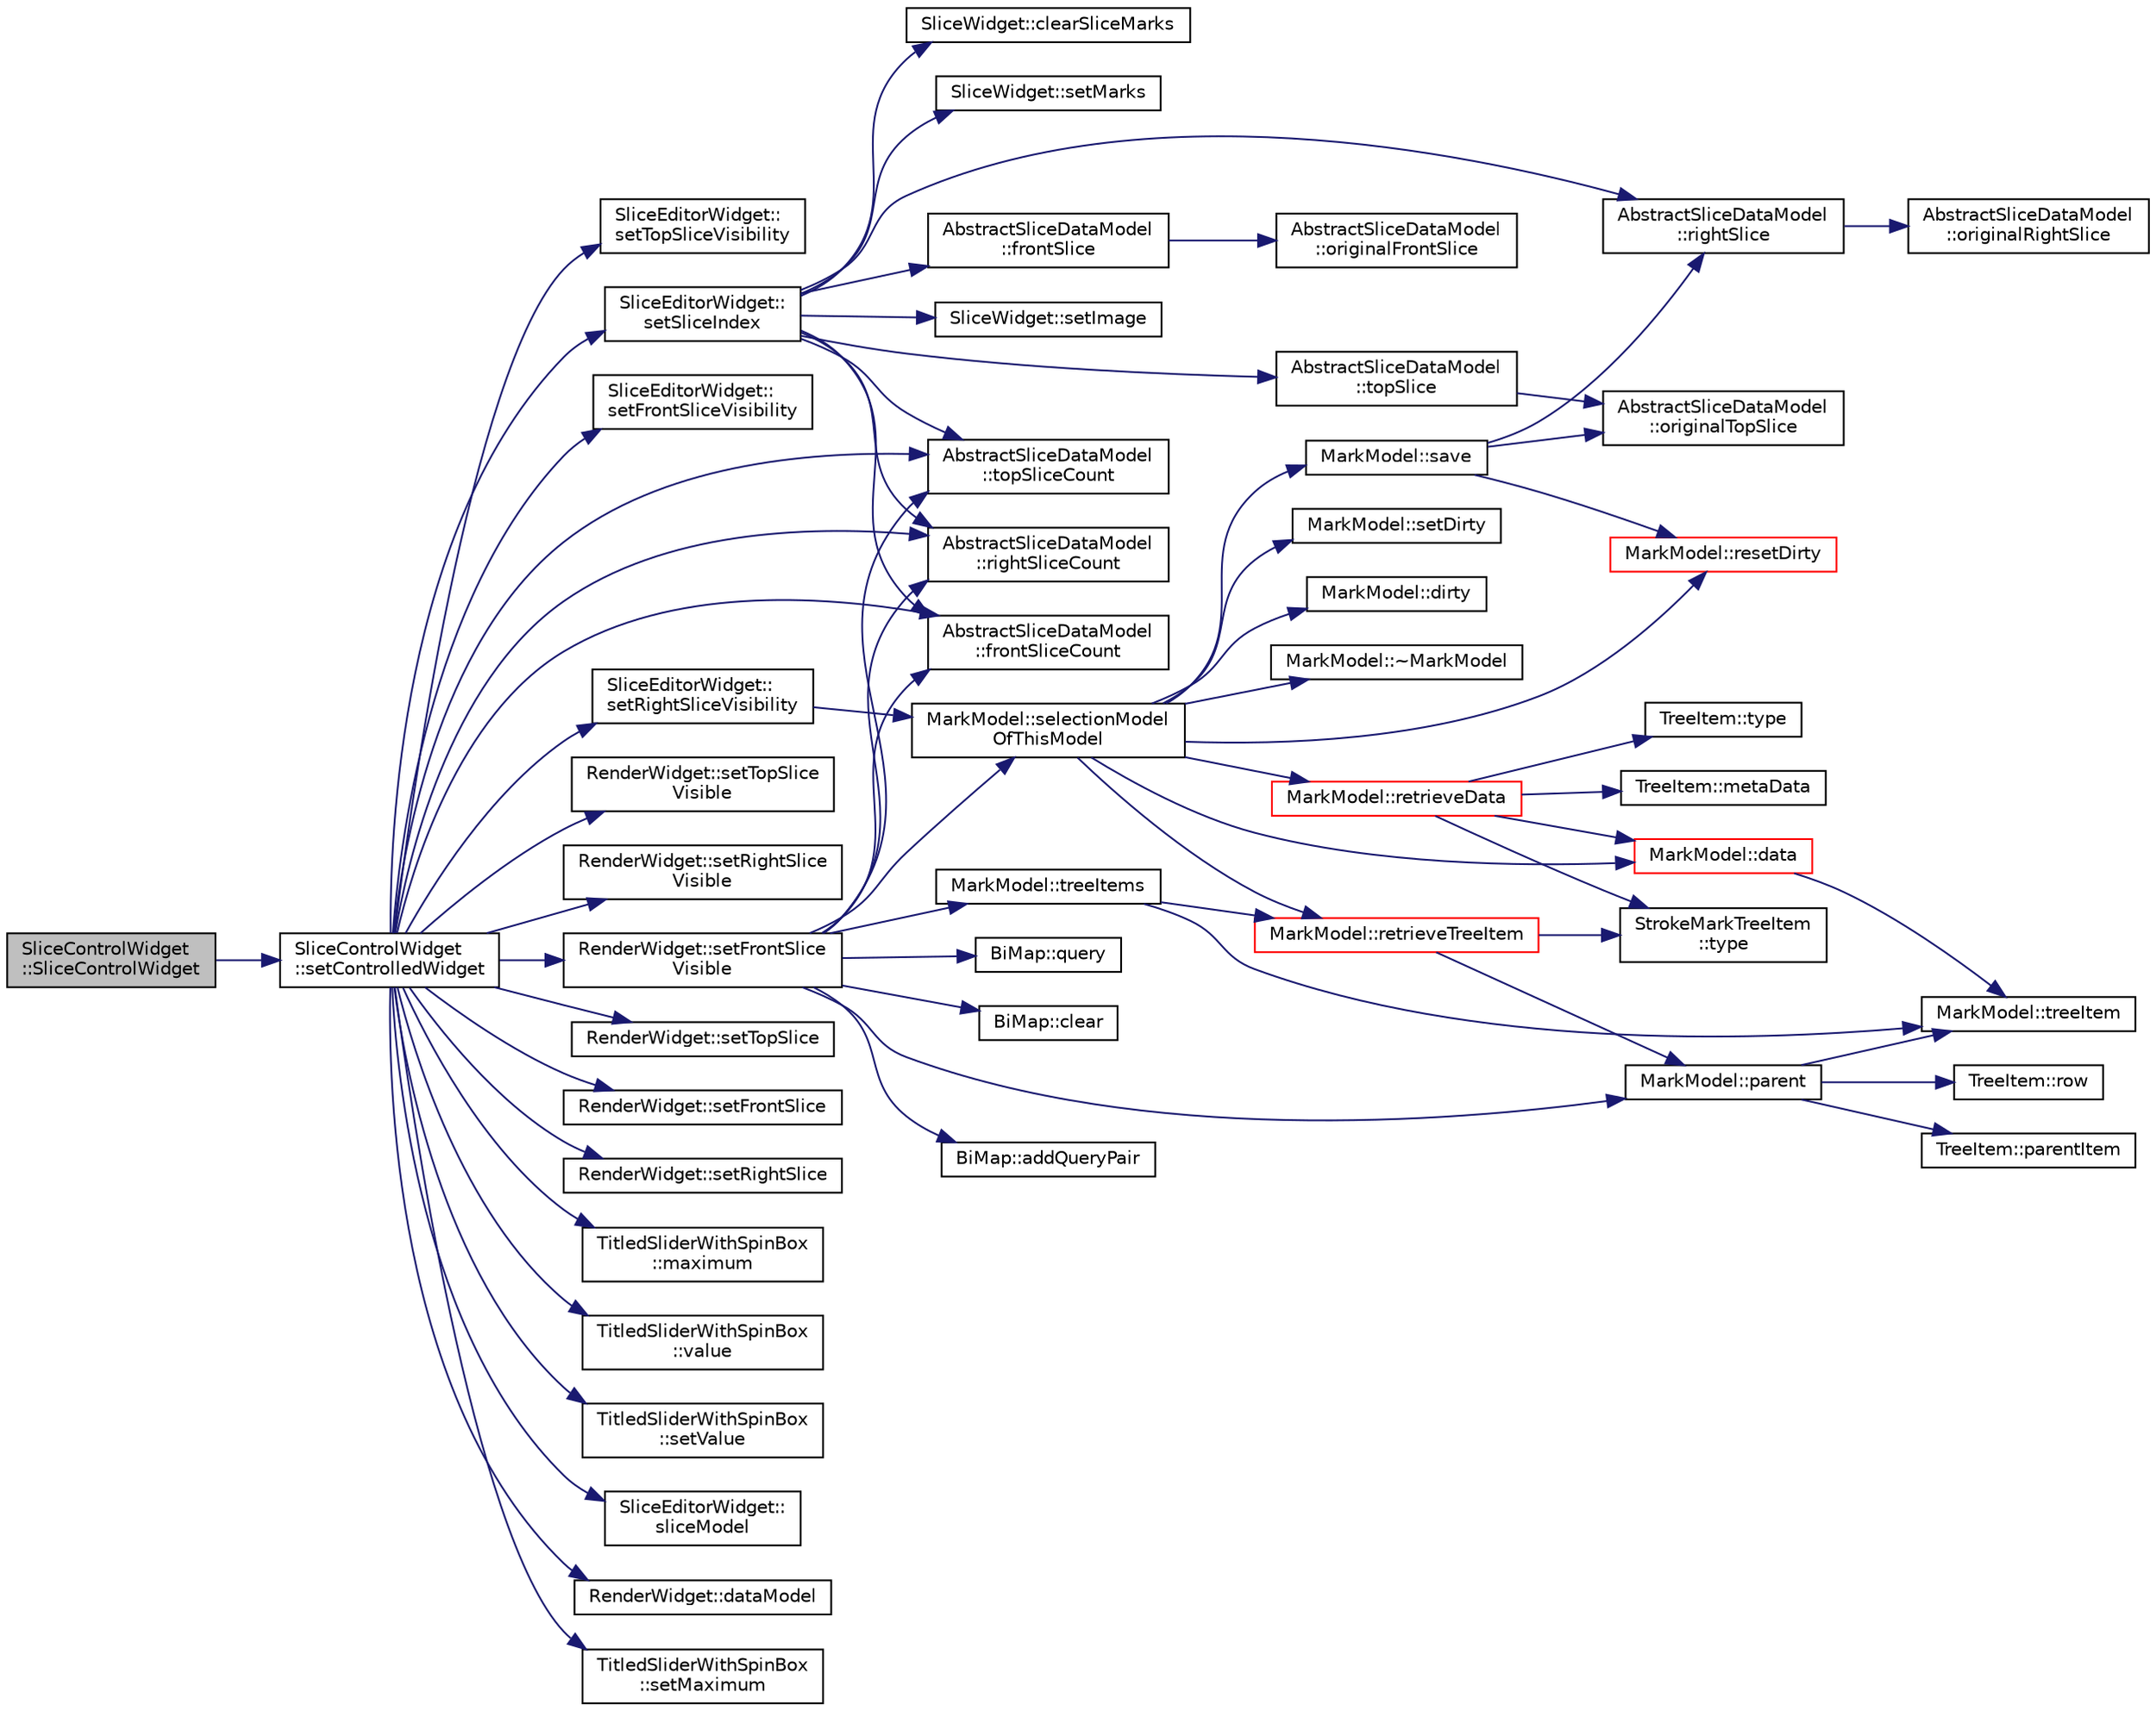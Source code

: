 digraph "SliceControlWidget::SliceControlWidget"
{
  edge [fontname="Helvetica",fontsize="10",labelfontname="Helvetica",labelfontsize="10"];
  node [fontname="Helvetica",fontsize="10",shape=record];
  rankdir="LR";
  Node0 [label="SliceControlWidget\l::SliceControlWidget",height=0.2,width=0.4,color="black", fillcolor="grey75", style="filled", fontcolor="black"];
  Node0 -> Node1 [color="midnightblue",fontsize="10",style="solid",fontname="Helvetica"];
  Node1 [label="SliceControlWidget\l::setControlledWidget",height=0.2,width=0.4,color="black", fillcolor="white", style="filled",URL="$class_slice_control_widget.html#a22f1c1840e4e0bd6bb7daec1ffcdafc8",tooltip="Sets the controlled widget sliceWidge and volumeWidget to present. "];
  Node1 -> Node2 [color="midnightblue",fontsize="10",style="solid",fontname="Helvetica"];
  Node2 [label="SliceEditorWidget::\lsetTopSliceVisibility",height=0.2,width=0.4,color="black", fillcolor="white", style="filled",URL="$class_slice_editor_widget.html#ae8fb14c730ee22c27cfb8c4ae0bc92b7",tooltip="This is a convenience function to set top slice visibility. "];
  Node1 -> Node3 [color="midnightblue",fontsize="10",style="solid",fontname="Helvetica"];
  Node3 [label="SliceEditorWidget::\lsetRightSliceVisibility",height=0.2,width=0.4,color="black", fillcolor="white", style="filled",URL="$class_slice_editor_widget.html#ad994c2599b8cee4b75614e230b2214e6",tooltip="This is a convenience function to set right slice visibility. "];
  Node3 -> Node4 [color="midnightblue",fontsize="10",style="solid",fontname="Helvetica"];
  Node4 [label="MarkModel::selectionModel\lOfThisModel",height=0.2,width=0.4,color="black", fillcolor="white", style="filled",URL="$class_mark_model.html#ad58bc2e692e3b5a0716e20145d135e50"];
  Node4 -> Node5 [color="midnightblue",fontsize="10",style="solid",fontname="Helvetica"];
  Node5 [label="MarkModel::retrieveData",height=0.2,width=0.4,color="red", fillcolor="white", style="filled",URL="$class_mark_model.html#af319ad9abc81c3b59112d9c8c08f2cab"];
  Node5 -> Node6 [color="midnightblue",fontsize="10",style="solid",fontname="Helvetica"];
  Node6 [label="TreeItem::type",height=0.2,width=0.4,color="black", fillcolor="white", style="filled",URL="$class_tree_item.html#a9040286ba73d1391c19dc548b9a44890"];
  Node5 -> Node7 [color="midnightblue",fontsize="10",style="solid",fontname="Helvetica"];
  Node7 [label="StrokeMarkTreeItem\l::type",height=0.2,width=0.4,color="black", fillcolor="white", style="filled",URL="$class_stroke_mark_tree_item.html#a4800e57b9ff1b73bb0771acea935e02a",tooltip="Returns the information about the tree item. "];
  Node5 -> Node8 [color="midnightblue",fontsize="10",style="solid",fontname="Helvetica"];
  Node8 [label="TreeItem::metaData",height=0.2,width=0.4,color="black", fillcolor="white", style="filled",URL="$class_tree_item.html#aa73223e4db6840bc65a8ed303f9c52b8"];
  Node5 -> Node15 [color="midnightblue",fontsize="10",style="solid",fontname="Helvetica"];
  Node15 [label="MarkModel::data",height=0.2,width=0.4,color="red", fillcolor="white", style="filled",URL="$class_mark_model.html#a3d37fa60a721b230d59e286e4e58b940",tooltip="Reimplemented from QAbstractItemModel::data(const QModelIndex & index,int role) "];
  Node15 -> Node16 [color="midnightblue",fontsize="10",style="solid",fontname="Helvetica"];
  Node16 [label="MarkModel::treeItem",height=0.2,width=0.4,color="black", fillcolor="white", style="filled",URL="$class_mark_model.html#a6c38bcb4d3dee2fa69c4db2c681cf613",tooltip="This is a function to get the internal data structure from index. "];
  Node4 -> Node15 [color="midnightblue",fontsize="10",style="solid",fontname="Helvetica"];
  Node4 -> Node17 [color="midnightblue",fontsize="10",style="solid",fontname="Helvetica"];
  Node17 [label="MarkModel::retrieveTreeItem",height=0.2,width=0.4,color="red", fillcolor="white", style="filled",URL="$class_mark_model.html#ac21d495d673ed2238d7c1df17fa844fb",tooltip="This is a helper function for get specified type to items in the parent of . "];
  Node17 -> Node7 [color="midnightblue",fontsize="10",style="solid",fontname="Helvetica"];
  Node17 -> Node18 [color="midnightblue",fontsize="10",style="solid",fontname="Helvetica"];
  Node18 [label="MarkModel::parent",height=0.2,width=0.4,color="black", fillcolor="white", style="filled",URL="$class_mark_model.html#a4345e693ac4a0d5acf44d47b9c6ade5c",tooltip="Reimplemented from QAbstractItemModel::parent(const QModelIndex & index) const. "];
  Node18 -> Node16 [color="midnightblue",fontsize="10",style="solid",fontname="Helvetica"];
  Node18 -> Node19 [color="midnightblue",fontsize="10",style="solid",fontname="Helvetica"];
  Node19 [label="TreeItem::parentItem",height=0.2,width=0.4,color="black", fillcolor="white", style="filled",URL="$class_tree_item.html#aa5c9721176d763d2f038d6d26cab0e5c"];
  Node18 -> Node20 [color="midnightblue",fontsize="10",style="solid",fontname="Helvetica"];
  Node20 [label="TreeItem::row",height=0.2,width=0.4,color="black", fillcolor="white", style="filled",URL="$class_tree_item.html#a91ba04ea12214af828bb198c2b98fa66"];
  Node4 -> Node27 [color="midnightblue",fontsize="10",style="solid",fontname="Helvetica"];
  Node27 [label="MarkModel::save",height=0.2,width=0.4,color="black", fillcolor="white", style="filled",URL="$class_mark_model.html#abe6abbd59c1ea3c302b8cd6951d4c28f",tooltip="Save current marks contained in the mark model. "];
  Node27 -> Node28 [color="midnightblue",fontsize="10",style="solid",fontname="Helvetica"];
  Node28 [label="MarkModel::resetDirty",height=0.2,width=0.4,color="red", fillcolor="white", style="filled",URL="$class_mark_model.html#a9da9d98031656c3b0ebacc02ea33361f",tooltip="Reset the dirty bit. "];
  Node27 -> Node31 [color="midnightblue",fontsize="10",style="solid",fontname="Helvetica"];
  Node31 [label="AbstractSliceDataModel\l::originalTopSlice",height=0.2,width=0.4,color="black", fillcolor="white", style="filled",URL="$class_abstract_slice_data_model.html#a9382ae1b265f17b237eecd803b6fbc46"];
  Node27 -> Node32 [color="midnightblue",fontsize="10",style="solid",fontname="Helvetica"];
  Node32 [label="AbstractSliceDataModel\l::rightSlice",height=0.2,width=0.4,color="black", fillcolor="white", style="filled",URL="$class_abstract_slice_data_model.html#a724dbf0b38f651f87bfdc3e7309086b9"];
  Node32 -> Node33 [color="midnightblue",fontsize="10",style="solid",fontname="Helvetica"];
  Node33 [label="AbstractSliceDataModel\l::originalRightSlice",height=0.2,width=0.4,color="black", fillcolor="white", style="filled",URL="$class_abstract_slice_data_model.html#a202041a129858ec7164c98767609a25f"];
  Node4 -> Node34 [color="midnightblue",fontsize="10",style="solid",fontname="Helvetica"];
  Node34 [label="MarkModel::setDirty",height=0.2,width=0.4,color="black", fillcolor="white", style="filled",URL="$class_mark_model.html#a6e3f1fd96208c92ea67470a1fc952da6",tooltip="Sets dirty bit of the mark model. "];
  Node4 -> Node35 [color="midnightblue",fontsize="10",style="solid",fontname="Helvetica"];
  Node35 [label="MarkModel::dirty",height=0.2,width=0.4,color="black", fillcolor="white", style="filled",URL="$class_mark_model.html#adbcf453ef851df5c37d83972db9971ac",tooltip="Returns the dirty bit of the mark model. "];
  Node4 -> Node28 [color="midnightblue",fontsize="10",style="solid",fontname="Helvetica"];
  Node4 -> Node36 [color="midnightblue",fontsize="10",style="solid",fontname="Helvetica"];
  Node36 [label="MarkModel::~MarkModel",height=0.2,width=0.4,color="black", fillcolor="white", style="filled",URL="$class_mark_model.html#aa6a8455921fa58f501bb4fccaefa6841",tooltip="Destroyes the mark model. "];
  Node1 -> Node37 [color="midnightblue",fontsize="10",style="solid",fontname="Helvetica"];
  Node37 [label="SliceEditorWidget::\lsetFrontSliceVisibility",height=0.2,width=0.4,color="black", fillcolor="white", style="filled",URL="$class_slice_editor_widget.html#a0efb717a625e86a76b802f213f82b188",tooltip="This is a convenience function to set front slice visibility. "];
  Node1 -> Node38 [color="midnightblue",fontsize="10",style="solid",fontname="Helvetica"];
  Node38 [label="SliceEditorWidget::\lsetSliceIndex",height=0.2,width=0.4,color="black", fillcolor="white", style="filled",URL="$class_slice_editor_widget.html#afb096e8090c67da78ccdabf387a54dd3",tooltip="Sets the current slice index given in index for the slice type type. "];
  Node38 -> Node39 [color="midnightblue",fontsize="10",style="solid",fontname="Helvetica"];
  Node39 [label="AbstractSliceDataModel\l::topSliceCount",height=0.2,width=0.4,color="black", fillcolor="white", style="filled",URL="$class_abstract_slice_data_model.html#a6ee771893956663b608ffdfa63a71124"];
  Node38 -> Node40 [color="midnightblue",fontsize="10",style="solid",fontname="Helvetica"];
  Node40 [label="AbstractSliceDataModel\l::topSlice",height=0.2,width=0.4,color="black", fillcolor="white", style="filled",URL="$class_abstract_slice_data_model.html#aa2a7101c7cd8329ec1f3e58fd310f1b5"];
  Node40 -> Node31 [color="midnightblue",fontsize="10",style="solid",fontname="Helvetica"];
  Node38 -> Node41 [color="midnightblue",fontsize="10",style="solid",fontname="Helvetica"];
  Node41 [label="AbstractSliceDataModel\l::rightSliceCount",height=0.2,width=0.4,color="black", fillcolor="white", style="filled",URL="$class_abstract_slice_data_model.html#a19f5168d24a72bd01fa3f38991112770"];
  Node38 -> Node32 [color="midnightblue",fontsize="10",style="solid",fontname="Helvetica"];
  Node38 -> Node42 [color="midnightblue",fontsize="10",style="solid",fontname="Helvetica"];
  Node42 [label="AbstractSliceDataModel\l::frontSliceCount",height=0.2,width=0.4,color="black", fillcolor="white", style="filled",URL="$class_abstract_slice_data_model.html#a7d9de8d5b699740f3a0367afb8502503"];
  Node38 -> Node43 [color="midnightblue",fontsize="10",style="solid",fontname="Helvetica"];
  Node43 [label="AbstractSliceDataModel\l::frontSlice",height=0.2,width=0.4,color="black", fillcolor="white", style="filled",URL="$class_abstract_slice_data_model.html#a0412a083fb02f79248e7a5c801a2c2d6"];
  Node43 -> Node44 [color="midnightblue",fontsize="10",style="solid",fontname="Helvetica"];
  Node44 [label="AbstractSliceDataModel\l::originalFrontSlice",height=0.2,width=0.4,color="black", fillcolor="white", style="filled",URL="$class_abstract_slice_data_model.html#a831d31809663159fedace360001c89c3"];
  Node38 -> Node45 [color="midnightblue",fontsize="10",style="solid",fontname="Helvetica"];
  Node45 [label="SliceWidget::setImage",height=0.2,width=0.4,color="black", fillcolor="white", style="filled",URL="$class_slice_widget.html#a61ae58d37ad2df7e58082d952da2199d"];
  Node38 -> Node46 [color="midnightblue",fontsize="10",style="solid",fontname="Helvetica"];
  Node46 [label="SliceWidget::clearSliceMarks",height=0.2,width=0.4,color="black", fillcolor="white", style="filled",URL="$class_slice_widget.html#ae2ae97073b6a05625cb7dc3a89a3f0df"];
  Node38 -> Node47 [color="midnightblue",fontsize="10",style="solid",fontname="Helvetica"];
  Node47 [label="SliceWidget::setMarks",height=0.2,width=0.4,color="black", fillcolor="white", style="filled",URL="$class_slice_widget.html#ad9a08cbf4e0038e5669ac00964bbe86a"];
  Node1 -> Node48 [color="midnightblue",fontsize="10",style="solid",fontname="Helvetica"];
  Node48 [label="RenderWidget::setTopSlice\lVisible",height=0.2,width=0.4,color="black", fillcolor="white", style="filled",URL="$class_render_widget.html#affb712d77936e6394f77d3969ae03415",tooltip="This property holds the visibility of the top slice when renders data with slice type render..."];
  Node1 -> Node49 [color="midnightblue",fontsize="10",style="solid",fontname="Helvetica"];
  Node49 [label="RenderWidget::setRightSlice\lVisible",height=0.2,width=0.4,color="black", fillcolor="white", style="filled",URL="$class_render_widget.html#af644b979f282b0bf45fa62d27e7dd2c6",tooltip="This property holds the visibility of the right slice when renders data with slice type render..."];
  Node1 -> Node50 [color="midnightblue",fontsize="10",style="solid",fontname="Helvetica"];
  Node50 [label="RenderWidget::setFrontSlice\lVisible",height=0.2,width=0.4,color="black", fillcolor="white", style="filled",URL="$class_render_widget.html#a54d5421db7ae7377116979c9189c9365",tooltip="This property holds the visibility of the front slice when renders data with slice type render..."];
  Node50 -> Node51 [color="midnightblue",fontsize="10",style="solid",fontname="Helvetica"];
  Node51 [label="BiMap::query",height=0.2,width=0.4,color="black", fillcolor="white", style="filled",URL="$class_bi_map.html#a9b106ea1fa76394ad9ed3318327ebd18"];
  Node50 -> Node4 [color="midnightblue",fontsize="10",style="solid",fontname="Helvetica"];
  Node50 -> Node18 [color="midnightblue",fontsize="10",style="solid",fontname="Helvetica"];
  Node50 -> Node52 [color="midnightblue",fontsize="10",style="solid",fontname="Helvetica"];
  Node52 [label="BiMap::clear",height=0.2,width=0.4,color="black", fillcolor="white", style="filled",URL="$class_bi_map.html#acf64200b8669e84f5244883808ae8335"];
  Node50 -> Node39 [color="midnightblue",fontsize="10",style="solid",fontname="Helvetica"];
  Node50 -> Node41 [color="midnightblue",fontsize="10",style="solid",fontname="Helvetica"];
  Node50 -> Node42 [color="midnightblue",fontsize="10",style="solid",fontname="Helvetica"];
  Node50 -> Node53 [color="midnightblue",fontsize="10",style="solid",fontname="Helvetica"];
  Node53 [label="MarkModel::treeItems",height=0.2,width=0.4,color="black", fillcolor="white", style="filled",URL="$class_mark_model.html#abd67a8a42ced49d205fc618bcefbc6ab",tooltip="Returns all tree items according to a given parent index parent and a type. "];
  Node53 -> Node16 [color="midnightblue",fontsize="10",style="solid",fontname="Helvetica"];
  Node53 -> Node17 [color="midnightblue",fontsize="10",style="solid",fontname="Helvetica"];
  Node50 -> Node54 [color="midnightblue",fontsize="10",style="solid",fontname="Helvetica"];
  Node54 [label="BiMap::addQueryPair",height=0.2,width=0.4,color="black", fillcolor="white", style="filled",URL="$class_bi_map.html#a57f716f75beb5a89f9afbdd82593b801"];
  Node1 -> Node55 [color="midnightblue",fontsize="10",style="solid",fontname="Helvetica"];
  Node55 [label="RenderWidget::setTopSlice",height=0.2,width=0.4,color="black", fillcolor="white", style="filled",URL="$class_render_widget.html#a3f7d1ebf1a10d0445abf52240e5edb46"];
  Node1 -> Node56 [color="midnightblue",fontsize="10",style="solid",fontname="Helvetica"];
  Node56 [label="RenderWidget::setFrontSlice",height=0.2,width=0.4,color="black", fillcolor="white", style="filled",URL="$class_render_widget.html#aa51c3a5284b0b7dcd62445eb4df03dab"];
  Node1 -> Node57 [color="midnightblue",fontsize="10",style="solid",fontname="Helvetica"];
  Node57 [label="RenderWidget::setRightSlice",height=0.2,width=0.4,color="black", fillcolor="white", style="filled",URL="$class_render_widget.html#a3631bb18226e9b80bad45722f5b61049"];
  Node1 -> Node58 [color="midnightblue",fontsize="10",style="solid",fontname="Helvetica"];
  Node58 [label="TitledSliderWithSpinBox\l::maximum",height=0.2,width=0.4,color="black", fillcolor="white", style="filled",URL="$class_titled_slider_with_spin_box.html#a7d51b2c5ee7ce7d13a74550eccbe130a"];
  Node1 -> Node59 [color="midnightblue",fontsize="10",style="solid",fontname="Helvetica"];
  Node59 [label="TitledSliderWithSpinBox\l::value",height=0.2,width=0.4,color="black", fillcolor="white", style="filled",URL="$class_titled_slider_with_spin_box.html#aa3fa2be4f1e8c94f839e5b6e1cdfe063"];
  Node1 -> Node60 [color="midnightblue",fontsize="10",style="solid",fontname="Helvetica"];
  Node60 [label="TitledSliderWithSpinBox\l::setValue",height=0.2,width=0.4,color="black", fillcolor="white", style="filled",URL="$class_titled_slider_with_spin_box.html#a857311a6bf9407c79305ac810bb5af3b"];
  Node1 -> Node61 [color="midnightblue",fontsize="10",style="solid",fontname="Helvetica"];
  Node61 [label="SliceEditorWidget::\lsliceModel",height=0.2,width=0.4,color="black", fillcolor="white", style="filled",URL="$class_slice_editor_widget.html#a462f93f51d3898bdcb7c45f60569c15a",tooltip="Returns the top slice model. "];
  Node1 -> Node62 [color="midnightblue",fontsize="10",style="solid",fontname="Helvetica"];
  Node62 [label="RenderWidget::dataModel",height=0.2,width=0.4,color="black", fillcolor="white", style="filled",URL="$class_render_widget.html#a46687e74943516c84ac0ae7064297daa"];
  Node1 -> Node39 [color="midnightblue",fontsize="10",style="solid",fontname="Helvetica"];
  Node1 -> Node41 [color="midnightblue",fontsize="10",style="solid",fontname="Helvetica"];
  Node1 -> Node42 [color="midnightblue",fontsize="10",style="solid",fontname="Helvetica"];
  Node1 -> Node63 [color="midnightblue",fontsize="10",style="solid",fontname="Helvetica"];
  Node63 [label="TitledSliderWithSpinBox\l::setMaximum",height=0.2,width=0.4,color="black", fillcolor="white", style="filled",URL="$class_titled_slider_with_spin_box.html#a7d1b4d2cf29f202af89d400ac7fb8a00"];
}
